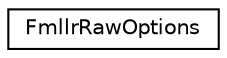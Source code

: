 digraph "Graphical Class Hierarchy"
{
  edge [fontname="Helvetica",fontsize="10",labelfontname="Helvetica",labelfontsize="10"];
  node [fontname="Helvetica",fontsize="10",shape=record];
  rankdir="LR";
  Node0 [label="FmllrRawOptions",height=0.2,width=0.4,color="black", fillcolor="white", style="filled",URL="$structkaldi_1_1FmllrRawOptions.html"];
}
